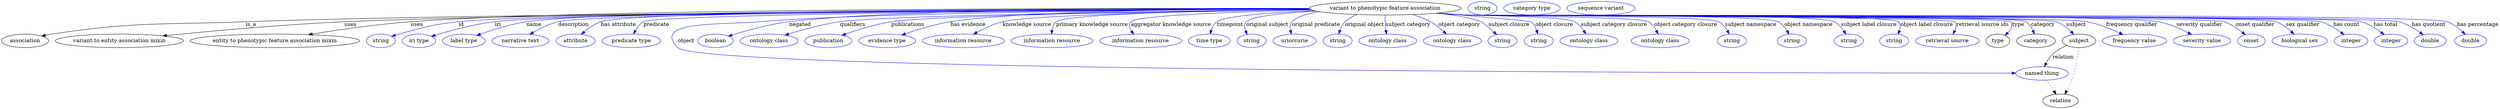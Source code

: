 digraph {
	graph [bb="0,0,6615.4,283"];
	node [label="\N"];
	"variant to phenotypic feature association"	[height=0.5,
		label="variant to phenotypic feature association",
		pos="3665.4,265",
		width=5.5967];
	association	[height=0.5,
		pos="62.394,178",
		width=1.7332];
	"variant to phenotypic feature association" -> association	[label=is_a,
		lp="661.39,221.5",
		pos="e,106.48,190.79 3465,263.05 2882.8,260.08 1198.3,249.87 647.39,229 418.64,220.34 359.75,230.11 133.39,196 127.91,195.17 122.23,194.13 \
116.57,192.98"];
	"variant to entity association mixin"	[height=0.5,
		pos="312.39,178",
		width=4.7121];
	"variant to phenotypic feature association" -> "variant to entity association mixin"	[label=uses,
		lp="924.89,221.5",
		pos="e,427.32,191.24 3464.9,263.18 2917.7,260.67 1406.2,251.83 908.39,229 745.33,221.52 557.79,204.37 437.32,192.25"];
	"entity to phenotypic feature association mixin"	[height=0.5,
		pos="724.39,178",
		width=6.2286];
	"variant to phenotypic feature association" -> "entity to phenotypic feature association mixin"	[label=uses,
		lp="1100.9,221.5",
		pos="e,813.57,194.53 3463.5,264.51 2939.7,265.32 1545.3,264 1084.4,229 995.76,222.27 895.66,207.81 823.55,196.16"];
	id	[color=blue,
		height=0.5,
		label=string,
		pos="1005.4,178",
		width=1.0652];
	"variant to phenotypic feature association" -> id	[color=blue,
		label=id,
		lp="1218.4,221.5",
		pos="e,1034.4,189.97 3464.6,263.35 2918.5,261.26 1431.9,253.38 1211.4,229 1140.1,221.12 1122.5,215.35 1053.4,196 1050.3,195.13 1047.1,\
194.16 1043.9,193.14",
		style=solid];
	iri	[color=blue,
		height=0.5,
		label="iri type",
		pos="1106.4,178",
		width=1.2277];
	"variant to phenotypic feature association" -> iri	[color=blue,
		label=iri,
		lp="1315.4,221.5",
		pos="e,1139.7,190.05 3464.4,263.37 2933.1,261.38 1518.1,253.79 1307.4,229 1251.9,222.47 1189.8,205.46 1149.5,193.09",
		style=solid];
	name	[color=blue,
		height=0.5,
		label="label type",
		pos="1225.4,178",
		width=1.5707];
	"variant to phenotypic feature association" -> name	[color=blue,
		label=name,
		lp="1411.4,221.5",
		pos="e,1259.7,192.4 3463.9,264.09 2945.6,263.85 1592.6,260.22 1391.4,229 1349.1,222.43 1302.5,207.72 1269.5,195.95",
		style=solid];
	description	[color=blue,
		height=0.5,
		label="narrative text",
		pos="1375.4,178",
		width=2.0943];
	"variant to phenotypic feature association" -> description	[color=blue,
		label=description,
		lp="1514.9,221.5",
		pos="e,1399.8,195.28 3464.9,263.23 2941.9,260.9 1569.9,252.56 1474.4,229 1451.1,223.25 1427,211.26 1408.5,200.45",
		style=solid];
	"has attribute"	[color=blue,
		height=0.5,
		label=attribute,
		pos="1520.4,178",
		width=1.4443];
	"variant to phenotypic feature association" -> "has attribute"	[color=blue,
		label="has attribute",
		lp="1634.4,221.5",
		pos="e,1536,195.21 3464,263.95 2959.5,263.36 1675.1,258.93 1587.4,229 1571.2,223.48 1555.7,212.45 1543.7,202.15",
		style=solid];
	predicate	[color=blue,
		height=0.5,
		label="predicate type",
		pos="1668.4,178",
		width=2.1665];
	"variant to phenotypic feature association" -> predicate	[color=blue,
		label=predicate,
		lp="1734.4,221.5",
		pos="e,1674.4,196.16 3465.2,262.91 2972.6,259.92 1738.5,250.3 1700.4,229 1690.9,223.72 1683.9,214.36 1678.8,205.16",
		style=solid];
	object	[color=blue,
		height=0.5,
		label="named thing",
		pos="5406.4,91",
		width=1.9318];
	"variant to phenotypic feature association" -> object	[color=blue,
		label=object,
		lp="1813.4,178",
		pos="e,5336.7,91.969 3464.8,263.06 3087.2,260.76 2283.6,253.1 2006.4,229 1906.4,220.31 1721.1,231.63 1791.4,160 1855.5,94.718 4801.1,\
91.943 5326.6,91.968",
		style=solid];
	negated	[color=blue,
		height=0.5,
		label=boolean,
		pos="1891.4,178",
		width=1.2999];
	"variant to phenotypic feature association" -> negated	[color=blue,
		label=negated,
		lp="2114.4,221.5",
		pos="e,1925.2,190.47 3463.6,264.82 3099.3,265.43 2345.7,262.4 2085.4,229 2032.8,222.25 1974.1,205.82 1935.2,193.63",
		style=solid];
	qualifiers	[color=blue,
		height=0.5,
		label="ontology class",
		pos="2032.4,178",
		width=2.1304];
	"variant to phenotypic feature association" -> qualifiers	[color=blue,
		label=qualifiers,
		lp="2253.9,221.5",
		pos="e,2074.4,193.22 3467,261.79 3099.7,257.32 2340.2,246.13 2220.4,229 2173.4,222.28 2121.4,207.89 2084,196.26",
		style=solid];
	publications	[color=blue,
		height=0.5,
		label=publication,
		pos="2189.4,178",
		width=1.7332];
	"variant to phenotypic feature association" -> publications	[color=blue,
		label=publications,
		lp="2400.4,221.5",
		pos="e,2225.2,192.74 3467.5,261.59 3128.5,257.02 2462.7,246.03 2356.4,229 2314.2,222.25 2267.8,207.75 2234.7,196.1",
		style=solid];
	"has evidence"	[color=blue,
		height=0.5,
		label="evidence type",
		pos="2345.4,178",
		width=2.0943];
	"variant to phenotypic feature association" -> "has evidence"	[color=blue,
		label="has evidence",
		lp="2559.9,221.5",
		pos="e,2383.8,193.52 3464,264.14 3183.7,263.26 2690.3,257.52 2513.4,229 2472,222.32 2426.4,208.33 2393.2,196.84",
		style=solid];
	"knowledge source"	[color=blue,
		height=0.5,
		label="information resource",
		pos="2547.4,178",
		width=3.015];
	"variant to phenotypic feature association" -> "knowledge source"	[color=blue,
		label="knowledge source",
		lp="2715.9,221.5",
		pos="e,2574,195.62 3467.6,261.54 3194.8,257.48 2728.1,247.87 2651.4,229 2627.4,223.09 2602.3,211.25 2582.9,200.58",
		style=solid];
	"primary knowledge source"	[color=blue,
		height=0.5,
		label="information resource",
		pos="2782.4,178",
		width=3.015];
	"variant to phenotypic feature association" -> "primary knowledge source"	[color=blue,
		label="primary knowledge source",
		lp="2888.4,221.5",
		pos="e,2781.3,196.06 3466.4,262.1 3217,258.82 2818.8,250.28 2793.4,229 2786.7,223.4 2783.5,214.75 2782.2,206.21",
		style=solid];
	"aggregator knowledge source"	[color=blue,
		height=0.5,
		label="information resource",
		pos="3017.4,178",
		width=3.015];
	"variant to phenotypic feature association" -> "aggregator knowledge source"	[color=blue,
		label="aggregator knowledge source",
		lp="3097.9,221.5",
		pos="e,2999.2,195.77 3470.6,260.37 3277.4,255.8 3007.9,246.34 2991.4,229 2984.6,221.79 2987.2,212.44 2993,203.77",
		style=solid];
	timepoint	[color=blue,
		height=0.5,
		label="time type",
		pos="3199.4,178",
		width=1.5346];
	"variant to phenotypic feature association" -> timepoint	[color=blue,
		label=timepoint,
		lp="3254.4,221.5",
		pos="e,3201.6,196.2 3477.6,258.47 3365.4,253.57 3240.7,244.66 3219.4,229 3211.9,223.5 3207.2,214.76 3204.3,206.11",
		style=solid];
	"original subject"	[color=blue,
		height=0.5,
		label=string,
		pos="3311.4,178",
		width=1.0652];
	"variant to phenotypic feature association" -> "original subject"	[color=blue,
		label="original subject",
		lp="3353.4,221.5",
		pos="e,3299.9,195.21 3482.7,257.37 3397,252.34 3310.7,243.67 3297.4,229 3291.2,222.24 3292.2,213 3295.5,204.3",
		style=solid];
	"original predicate"	[color=blue,
		height=0.5,
		label=uriorcurie,
		pos="3425.4,178",
		width=1.5887];
	"variant to phenotypic feature association" -> "original predicate"	[color=blue,
		label="original predicate",
		lp="3481.9,221.5",
		pos="e,3416.9,196.2 3492.4,255.76 3458.5,250.51 3429.8,242.16 3418.4,229 3412.9,222.69 3412.5,214.16 3414.1,205.92",
		style=solid];
	"original object"	[color=blue,
		height=0.5,
		label=string,
		pos="3539.4,178",
		width=1.0652];
	"variant to phenotypic feature association" -> "original object"	[color=blue,
		label="original object",
		lp="3610.9,221.5",
		pos="e,3542.5,196.4 3589.8,248.23 3578.7,243.43 3568.1,237.16 3559.4,229 3552.9,222.9 3548.5,214.41 3545.5,206.17",
		style=solid];
	"subject category"	[color=blue,
		height=0.5,
		label="ontology class",
		pos="3672.4,178",
		width=2.1304];
	"variant to phenotypic feature association" -> "subject category"	[color=blue,
		label="subject category",
		lp="3725.9,221.5",
		pos="e,3669,196.02 3665.1,246.84 3665.1,237.17 3665.4,224.89 3666.4,214 3666.6,211.42 3667,208.75 3667.3,206.08",
		style=solid];
	"object category"	[color=blue,
		height=0.5,
		label="ontology class",
		pos="3843.4,178",
		width=2.1304];
	"variant to phenotypic feature association" -> "object category"	[color=blue,
		label="object category",
		lp="3861.9,221.5",
		pos="e,3827.6,195.97 3738.1,248.2 3754.2,243.24 3770.8,236.92 3785.4,229 3797.9,222.19 3810.1,212.3 3820.1,203.12",
		style=solid];
	"subject closure"	[color=blue,
		height=0.5,
		label=string,
		pos="3976.4,178",
		width=1.0652];
	"variant to phenotypic feature association" -> "subject closure"	[color=blue,
		label="subject closure",
		lp="3993.9,221.5",
		pos="e,3960.8,194.48 3804.4,251.93 3851.8,246.31 3898.2,238.69 3919.4,229 3927,225.51 3941.2,213.09 3953.5,201.5",
		style=solid];
	"object closure"	[color=blue,
		height=0.5,
		label=string,
		pos="4072.4,178",
		width=1.0652];
	"variant to phenotypic feature association" -> "object closure"	[color=blue,
		label="object closure",
		lp="4113.4,221.5",
		pos="e,4069.8,196.19 3805.9,252.09 3915.2,242.7 4048.8,230.87 4051.4,229 4059,223.42 4063.9,214.55 4067,205.81",
		style=solid];
	"subject category closure"	[color=blue,
		height=0.5,
		label="ontology class",
		pos="4205.4,178",
		width=2.1304];
	"variant to phenotypic feature association" -> "subject category closure"	[color=blue,
		label="subject category closure",
		lp="4271.9,221.5",
		pos="e,4197.3,196.06 3807.2,252.21 3830.3,250.39 3854,248.59 3876.4,247 3908.7,244.7 4138.8,244.28 4167.4,229 4177.6,223.54 4185.9,214.02 \
4192.1,204.74",
		style=solid];
	"object category closure"	[color=blue,
		height=0.5,
		label="ontology class",
		pos="4394.4,178",
		width=2.1304];
	"variant to phenotypic feature association" -> "object category closure"	[color=blue,
		label="object category closure",
		lp="4461.9,221.5",
		pos="e,4388.7,196.07 3804.4,251.94 3828.4,250.1 3853.1,248.37 3876.4,247 3903.4,245.41 4340,242.6 4363.4,229 4372.6,223.67 4379.4,214.43 \
4384.3,205.33",
		style=solid];
	"subject namespace"	[color=blue,
		height=0.5,
		label=string,
		pos="4584.4,178",
		width=1.0652];
	"variant to phenotypic feature association" -> "subject namespace"	[color=blue,
		label="subject namespace",
		lp="4634.4,221.5",
		pos="e,4577.4,196.17 3802.9,251.85 3827.4,249.99 3852.6,248.27 3876.4,247 3913.7,245 4516.5,246.71 4549.4,229 4559.2,223.73 4566.8,214.37 \
4572.5,205.17",
		style=solid];
	"object namespace"	[color=blue,
		height=0.5,
		label=string,
		pos="4743.4,178",
		width=1.0652];
	"variant to phenotypic feature association" -> "object namespace"	[color=blue,
		label="object namespace",
		lp="4787.4,221.5",
		pos="e,4736,195.72 3802.4,251.79 3827,249.93 3852.4,248.22 3876.4,247 3922.5,244.65 4665.4,250.2 4706.4,229 4716.7,223.66 4724.9,213.97 \
4730.9,204.54",
		style=solid];
	"subject label closure"	[color=blue,
		height=0.5,
		label=string,
		pos="4894.4,178",
		width=1.0652];
	"variant to phenotypic feature association" -> "subject label closure"	[color=blue,
		label="subject label closure",
		lp="4947.4,221.5",
		pos="e,4886.4,195.76 3802.1,251.74 3826.8,249.88 3852.4,248.19 3876.4,247 3930.7,244.31 4806.7,253.31 4855.4,229 4866.1,223.65 4874.7,\
213.83 4881.2,204.29",
		style=solid];
	"object label closure"	[color=blue,
		height=0.5,
		label=string,
		pos="5014.4,178",
		width=1.0652];
	"variant to phenotypic feature association" -> "object label closure"	[color=blue,
		label="object label closure",
		lp="5100.9,221.5",
		pos="e,5024.7,195.5 3801.8,251.71 3826.6,249.85 3852.3,248.16 3876.4,247 3908.3,245.47 5003,251.75 5025.4,229 5031.6,222.65 5031.3,213.6 \
5028.6,204.95",
		style=solid];
	"retrieval source ids"	[color=blue,
		height=0.5,
		label="retrieval source",
		pos="5155.4,178",
		width=2.347];
	"variant to phenotypic feature association" -> "retrieval source ids"	[color=blue,
		label="retrieval source ids",
		lp="5248.9,221.5",
		pos="e,5170.2,196.21 3801.5,251.7 3826.4,249.83 3852.2,248.14 3876.4,247 3894.4,246.15 5161.7,241.84 5174.4,229 5180.9,222.42 5179.5,\
213.41 5175.3,204.85",
		style=solid];
	type	[height=0.5,
		pos="5289.4,178",
		width=0.86659];
	"variant to phenotypic feature association" -> type	[color=blue,
		label=type,
		lp="5343.4,221.5",
		pos="e,5308.1,192.56 3801.2,251.69 3826.2,249.81 3852.1,248.13 3876.4,247 3896.5,246.07 5308.3,243.29 5322.4,229 5331,220.33 5324.8,209.13 \
5315.5,199.52",
		style=solid];
	category	[height=0.5,
		pos="5390.4,178",
		width=1.4263];
	"variant to phenotypic feature association" -> category	[color=blue,
		label=category,
		lp="5408.9,221.5",
		pos="e,5386.1,196.09 3801.2,251.68 3826.2,249.81 3852.1,248.13 3876.4,247 3917.7,245.09 5328,250.38 5363.4,229 5372.1,223.75 5378.1,214.65 \
5382.3,205.65",
		style=solid];
	subject	[height=0.5,
		pos="5504.4,178",
		width=1.2277];
	"variant to phenotypic feature association" -> subject	[color=blue,
		label=subject,
		lp="5496.4,221.5",
		pos="e,5490.5,195.46 3801.2,251.67 3826.2,249.8 3852.1,248.12 3876.4,247 3919.9,245 5403.5,244.06 5444.4,229 5459.1,223.57 5472.8,212.81 \
5483.4,202.66",
		style=solid];
	"frequency qualifier"	[color=blue,
		height=0.5,
		label="frequency value",
		pos="5651.4,178",
		width=2.3651];
	"variant to phenotypic feature association" -> "frequency qualifier"	[color=blue,
		label="frequency qualifier",
		lp="5644.4,221.5",
		pos="e,5621,194.84 3800.9,251.68 3826,249.8 3852,248.12 3876.4,247 3968,242.82 5436.5,246.83 5526.4,229 5556.1,223.1 5587.9,210.33 5611.9,\
199.18",
		style=solid];
	"severity qualifier"	[color=blue,
		height=0.5,
		label="severity value",
		pos="5830.4,178",
		width=2.1123];
	"variant to phenotypic feature association" -> "severity qualifier"	[color=blue,
		label="severity qualifier",
		lp="5823.4,221.5",
		pos="e,5802.9,194.85 3800.9,251.66 3826,249.78 3852,248.1 3876.4,247 3978.5,242.39 5616.4,250.47 5716.4,229 5743.6,223.16 5772.2,210.57 \
5794,199.48",
		style=solid];
	"onset qualifier"	[color=blue,
		height=0.5,
		label=onset,
		pos="5960.4,178",
		width=1.011];
	"variant to phenotypic feature association" -> "onset qualifier"	[color=blue,
		label="onset qualifier",
		lp="5969.9,221.5",
		pos="e,5944.5,194.3 3800.9,251.64 3826,249.76 3852,248.09 3876.4,247 3932.2,244.5 5835.1,245.94 5888.4,229 5906.3,223.31 5923.7,211.49 \
5936.9,200.77",
		style=solid];
	"sex qualifier"	[color=blue,
		height=0.5,
		label="biological sex",
		pos="6088.4,178",
		width=2.0401];
	"variant to phenotypic feature association" -> "sex qualifier"	[color=blue,
		label="sex qualifier",
		lp="6096.4,221.5",
		pos="e,6073.2,195.99 3800.7,251.65 3825.8,249.77 3851.9,248.09 3876.4,247 3936,244.35 5969.1,248.89 6025.4,229 6040.4,223.68 6054.6,213.15 \
6065.7,203.12",
		style=solid];
	"has count"	[color=blue,
		height=0.5,
		label=integer,
		pos="6224.4,178",
		width=1.2277];
	"variant to phenotypic feature association" -> "has count"	[color=blue,
		label="has count",
		lp="6212.4,221.5",
		pos="e,6206.1,194.57 3800.7,251.64 3825.8,249.76 3851.9,248.08 3876.4,247 3939.3,244.22 6083.9,246.61 6144.4,229 6163.9,223.34 6183.2,\
211.47 6198,200.72",
		style=solid];
	"has total"	[color=blue,
		height=0.5,
		label=integer,
		pos="6330.4,178",
		width=1.2277];
	"variant to phenotypic feature association" -> "has total"	[color=blue,
		label="has total",
		lp="6315.9,221.5",
		pos="e,6312.4,194.57 3800.7,251.63 3825.8,249.75 3851.9,248.08 3876.4,247 3942.3,244.1 6188.1,247.61 6251.4,229 6270.7,223.34 6289.8,\
211.47 6304.3,200.72",
		style=solid];
	"has quotient"	[color=blue,
		height=0.5,
		label=double,
		pos="6434.4,178",
		width=1.1735];
	"variant to phenotypic feature association" -> "has quotient"	[color=blue,
		label="has quotient",
		lp="6430.4,221.5",
		pos="e,6415.7,194.34 3800.7,251.63 3825.8,249.75 3851.9,248.07 3876.4,247 3945.1,243.99 6285.2,247.65 6351.4,229 6371.6,223.32 6391.8,\
211.33 6407.2,200.51",
		style=solid];
	"has percentage"	[color=blue,
		height=0.5,
		label=double,
		pos="6541.4,178",
		width=1.1735];
	"variant to phenotypic feature association" -> "has percentage"	[color=blue,
		label="has percentage",
		lp="6560.4,221.5",
		pos="e,6527.4,195 3800.7,251.62 3825.8,249.74 3851.9,248.07 3876.4,247 3948.6,243.84 6411.3,253.3 6479.4,229 6494.7,223.54 6509,212.56 \
6520,202.28",
		style=solid];
	relation	[height=0.5,
		pos="5455.4,18",
		width=1.2999];
	object -> relation	[pos="e,5443.9,35.705 5418,73.174 5424,64.509 5431.4,53.768 5438,44.141",
		style=dotted];
	association_type	[color=blue,
		height=0.5,
		label=string,
		pos="3923.4,265",
		width=1.0652];
	association_category	[color=blue,
		height=0.5,
		label="category type",
		pos="4054.4,265",
		width=2.0762];
	subject -> object	[label=relation,
		lp="5462.4,134.5",
		pos="e,5412.8,108.97 5471.9,165.59 5459.1,159.94 5445,152.13 5434.4,142 5427.4,135.31 5421.7,126.48 5417.3,118.1"];
	subject -> relation	[pos="e,5466.6,35.828 5503,159.99 5500.9,139.02 5496,102.55 5485.4,73 5481.9,63.258 5476.8,53.189 5471.8,44.423",
		style=dotted];
	"variant to phenotypic feature association_subject"	[color=blue,
		height=0.5,
		label="sequence variant",
		pos="4237.4,265",
		width=2.5095];
}
